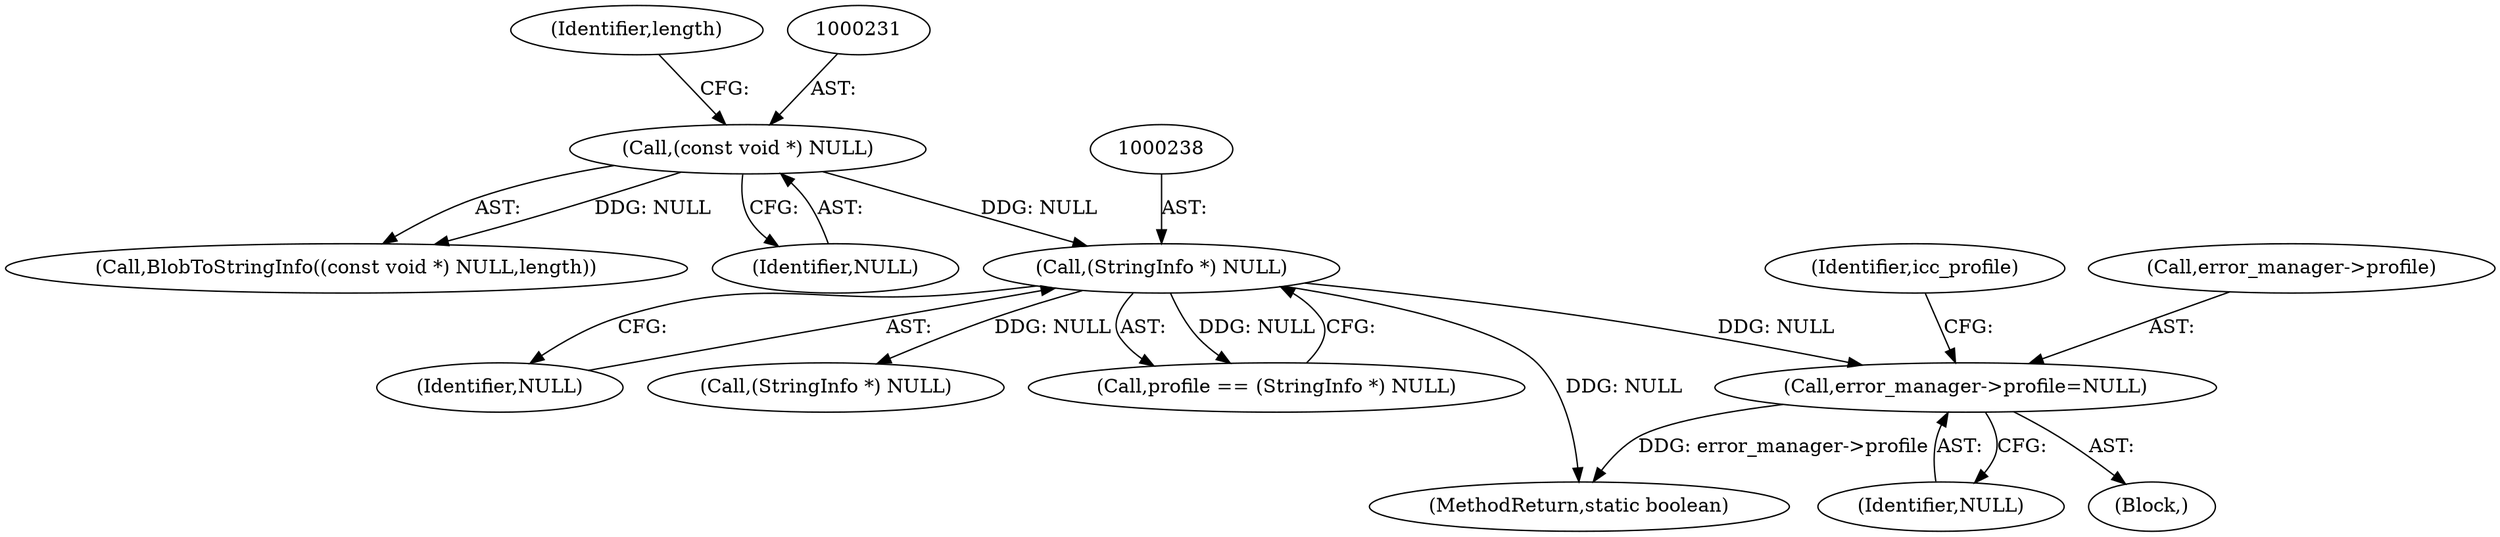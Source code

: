 digraph "0_ImageMagick_39f226a9c137f547e12afde972eeba7551124493@pointer" {
"1000316" [label="(Call,error_manager->profile=NULL)"];
"1000237" [label="(Call,(StringInfo *) NULL)"];
"1000230" [label="(Call,(const void *) NULL)"];
"1000229" [label="(Call,BlobToStringInfo((const void *) NULL,length))"];
"1000230" [label="(Call,(const void *) NULL)"];
"1000320" [label="(Identifier,NULL)"];
"1000390" [label="(MethodReturn,static boolean)"];
"1000322" [label="(Identifier,icc_profile)"];
"1000317" [label="(Call,error_manager->profile)"];
"1000237" [label="(Call,(StringInfo *) NULL)"];
"1000233" [label="(Identifier,length)"];
"1000239" [label="(Identifier,NULL)"];
"1000331" [label="(Call,(StringInfo *) NULL)"];
"1000235" [label="(Call,profile == (StringInfo *) NULL)"];
"1000316" [label="(Call,error_manager->profile=NULL)"];
"1000232" [label="(Identifier,NULL)"];
"1000106" [label="(Block,)"];
"1000316" -> "1000106"  [label="AST: "];
"1000316" -> "1000320"  [label="CFG: "];
"1000317" -> "1000316"  [label="AST: "];
"1000320" -> "1000316"  [label="AST: "];
"1000322" -> "1000316"  [label="CFG: "];
"1000316" -> "1000390"  [label="DDG: error_manager->profile"];
"1000237" -> "1000316"  [label="DDG: NULL"];
"1000237" -> "1000235"  [label="AST: "];
"1000237" -> "1000239"  [label="CFG: "];
"1000238" -> "1000237"  [label="AST: "];
"1000239" -> "1000237"  [label="AST: "];
"1000235" -> "1000237"  [label="CFG: "];
"1000237" -> "1000390"  [label="DDG: NULL"];
"1000237" -> "1000235"  [label="DDG: NULL"];
"1000230" -> "1000237"  [label="DDG: NULL"];
"1000237" -> "1000331"  [label="DDG: NULL"];
"1000230" -> "1000229"  [label="AST: "];
"1000230" -> "1000232"  [label="CFG: "];
"1000231" -> "1000230"  [label="AST: "];
"1000232" -> "1000230"  [label="AST: "];
"1000233" -> "1000230"  [label="CFG: "];
"1000230" -> "1000229"  [label="DDG: NULL"];
}
